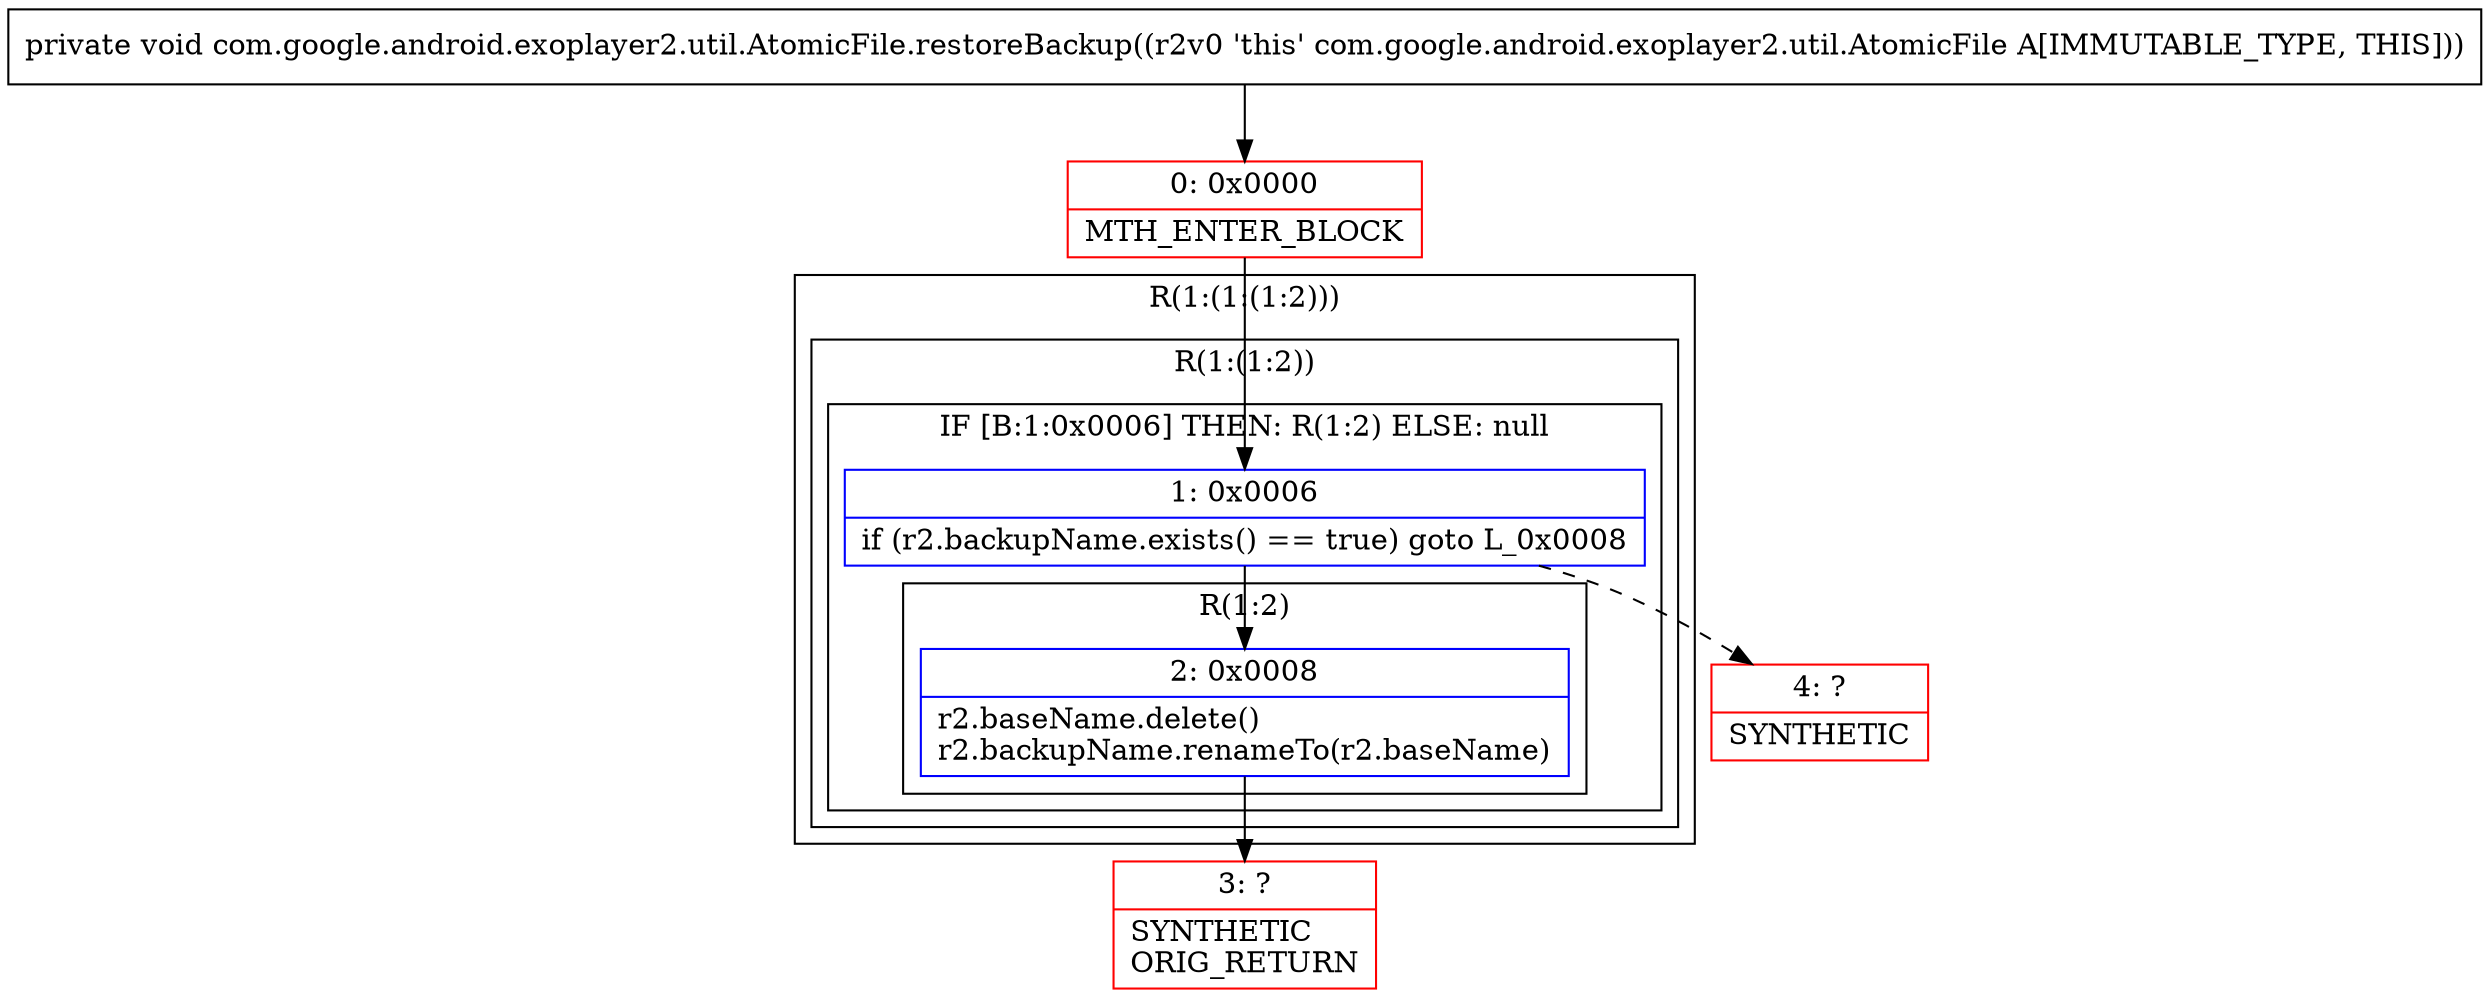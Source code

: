 digraph "CFG forcom.google.android.exoplayer2.util.AtomicFile.restoreBackup()V" {
subgraph cluster_Region_1254398376 {
label = "R(1:(1:(1:2)))";
node [shape=record,color=blue];
subgraph cluster_Region_143838152 {
label = "R(1:(1:2))";
node [shape=record,color=blue];
subgraph cluster_IfRegion_627274631 {
label = "IF [B:1:0x0006] THEN: R(1:2) ELSE: null";
node [shape=record,color=blue];
Node_1 [shape=record,label="{1\:\ 0x0006|if (r2.backupName.exists() == true) goto L_0x0008\l}"];
subgraph cluster_Region_645379663 {
label = "R(1:2)";
node [shape=record,color=blue];
Node_2 [shape=record,label="{2\:\ 0x0008|r2.baseName.delete()\lr2.backupName.renameTo(r2.baseName)\l}"];
}
}
}
}
Node_0 [shape=record,color=red,label="{0\:\ 0x0000|MTH_ENTER_BLOCK\l}"];
Node_3 [shape=record,color=red,label="{3\:\ ?|SYNTHETIC\lORIG_RETURN\l}"];
Node_4 [shape=record,color=red,label="{4\:\ ?|SYNTHETIC\l}"];
MethodNode[shape=record,label="{private void com.google.android.exoplayer2.util.AtomicFile.restoreBackup((r2v0 'this' com.google.android.exoplayer2.util.AtomicFile A[IMMUTABLE_TYPE, THIS])) }"];
MethodNode -> Node_0;
Node_1 -> Node_2;
Node_1 -> Node_4[style=dashed];
Node_2 -> Node_3;
Node_0 -> Node_1;
}

